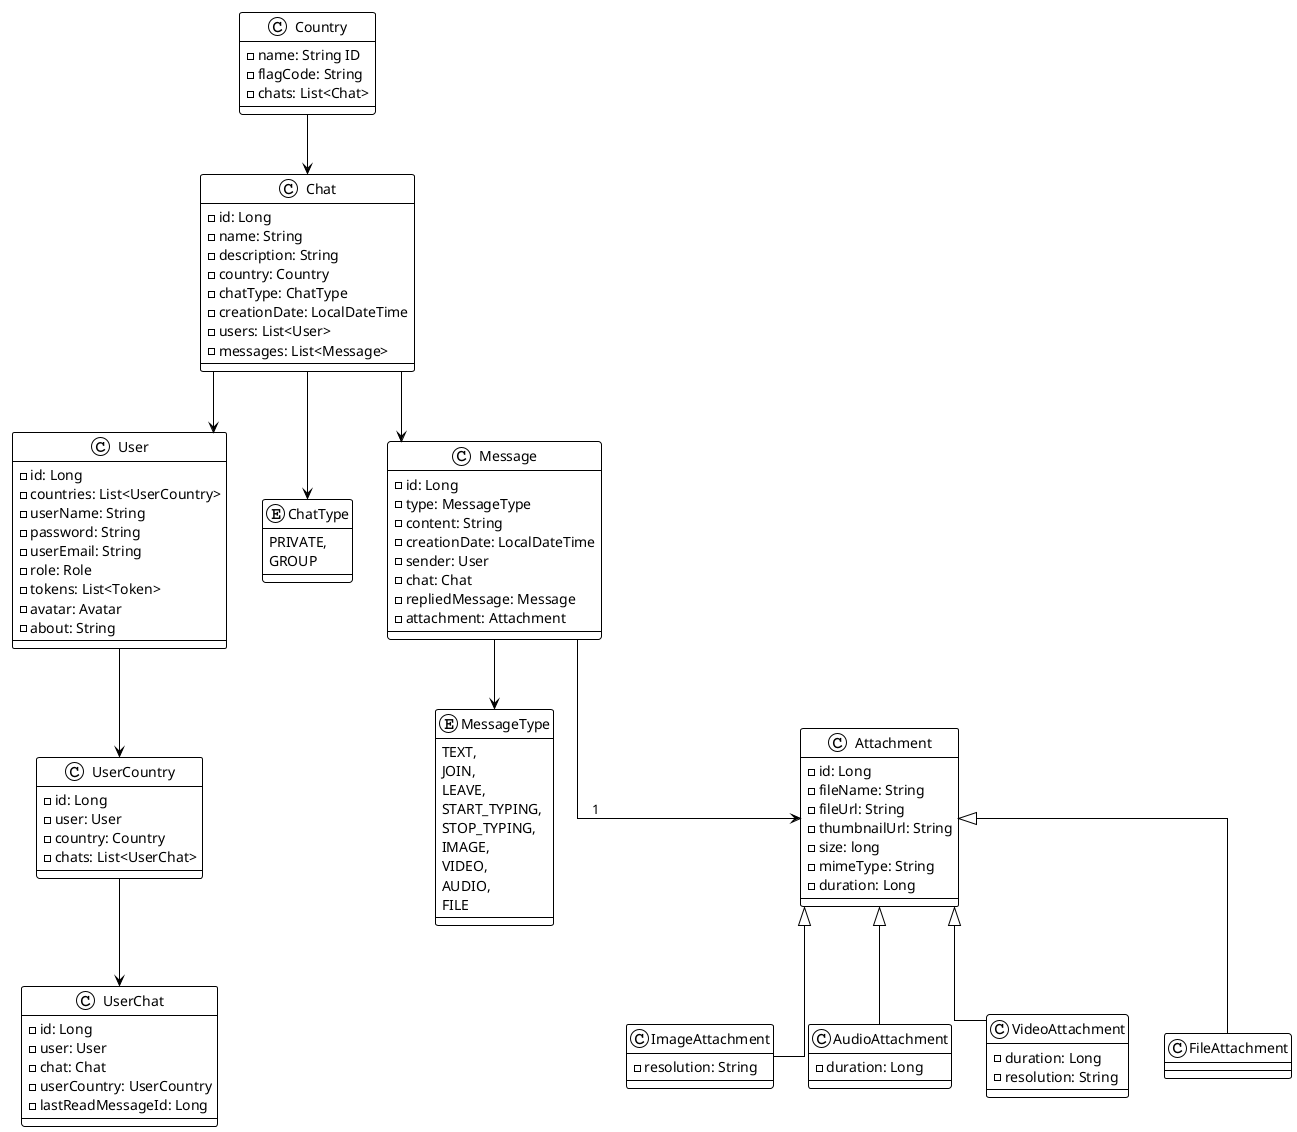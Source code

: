 @startuml

!theme plain
skinparam linetype ortho

together {
    User --> UserCountry
    UserCountry --> UserChat

    together {
        Country --> Chat
    }

    together {
        Chat --> Message
        Chat --> User
        Chat --> ChatType
        Message --> MessageType
    }
}

class User {
  - id: Long
  - countries: List<UserCountry>
  - userName: String
  - password: String
  - userEmail: String
  - role: Role
  - tokens: List<Token>
  - avatar: Avatar
  - about: String
}

class UserCountry {
  - id: Long
  - user: User
  - country: Country
  - chats: List<UserChat>
}

class UserChat {
  - id: Long
  - user: User
  - chat: Chat
  - userCountry: UserCountry
  - lastReadMessageId: Long
}

class Country {
  - name: String ID
  - flagCode: String
  - chats: List<Chat>
}

class Chat {
  - id: Long
  - name: String
  - description: String
  - country: Country
  - chatType: ChatType
  - creationDate: LocalDateTime
  - users: List<User>
  - messages: List<Message>
}

enum ChatType {
  PRIVATE,
  GROUP
}

class Message {
  - id: Long
  - type: MessageType
  - content: String
  - creationDate: LocalDateTime
  - sender: User
  - chat: Chat
  - repliedMessage: Message
  - attachment: Attachment
}

enum MessageType {
  TEXT,
  JOIN,
  LEAVE,
  START_TYPING,
  STOP_TYPING,
  IMAGE,
  VIDEO,
  AUDIO,
  FILE
}

class Attachment {
  - id: Long
  - fileName: String
  - fileUrl: String
  - thumbnailUrl: String
  - size: long
  - mimeType: String
  - duration: Long
}

class ImageAttachment {
  - resolution: String
}

class AudioAttachment {
  - duration: Long
}

class VideoAttachment {
  - duration: Long
  - resolution: String
}

class FileAttachment {}

Attachment <|-- ImageAttachment
Attachment <|-- AudioAttachment
Attachment <|-- VideoAttachment
Attachment <|-- FileAttachment

'Associations
Message --> Attachment : "1"

@enduml
